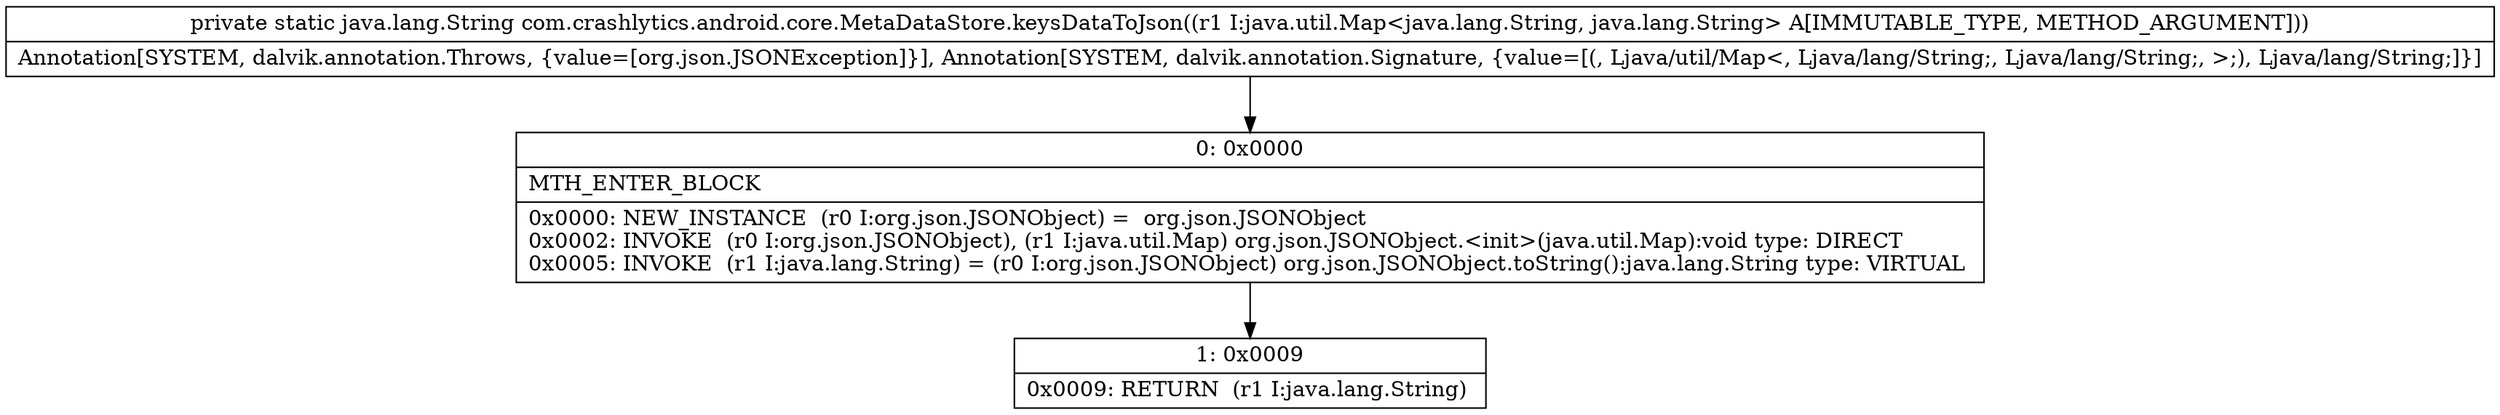 digraph "CFG forcom.crashlytics.android.core.MetaDataStore.keysDataToJson(Ljava\/util\/Map;)Ljava\/lang\/String;" {
Node_0 [shape=record,label="{0\:\ 0x0000|MTH_ENTER_BLOCK\l|0x0000: NEW_INSTANCE  (r0 I:org.json.JSONObject) =  org.json.JSONObject \l0x0002: INVOKE  (r0 I:org.json.JSONObject), (r1 I:java.util.Map) org.json.JSONObject.\<init\>(java.util.Map):void type: DIRECT \l0x0005: INVOKE  (r1 I:java.lang.String) = (r0 I:org.json.JSONObject) org.json.JSONObject.toString():java.lang.String type: VIRTUAL \l}"];
Node_1 [shape=record,label="{1\:\ 0x0009|0x0009: RETURN  (r1 I:java.lang.String) \l}"];
MethodNode[shape=record,label="{private static java.lang.String com.crashlytics.android.core.MetaDataStore.keysDataToJson((r1 I:java.util.Map\<java.lang.String, java.lang.String\> A[IMMUTABLE_TYPE, METHOD_ARGUMENT]))  | Annotation[SYSTEM, dalvik.annotation.Throws, \{value=[org.json.JSONException]\}], Annotation[SYSTEM, dalvik.annotation.Signature, \{value=[(, Ljava\/util\/Map\<, Ljava\/lang\/String;, Ljava\/lang\/String;, \>;), Ljava\/lang\/String;]\}]\l}"];
MethodNode -> Node_0;
Node_0 -> Node_1;
}

